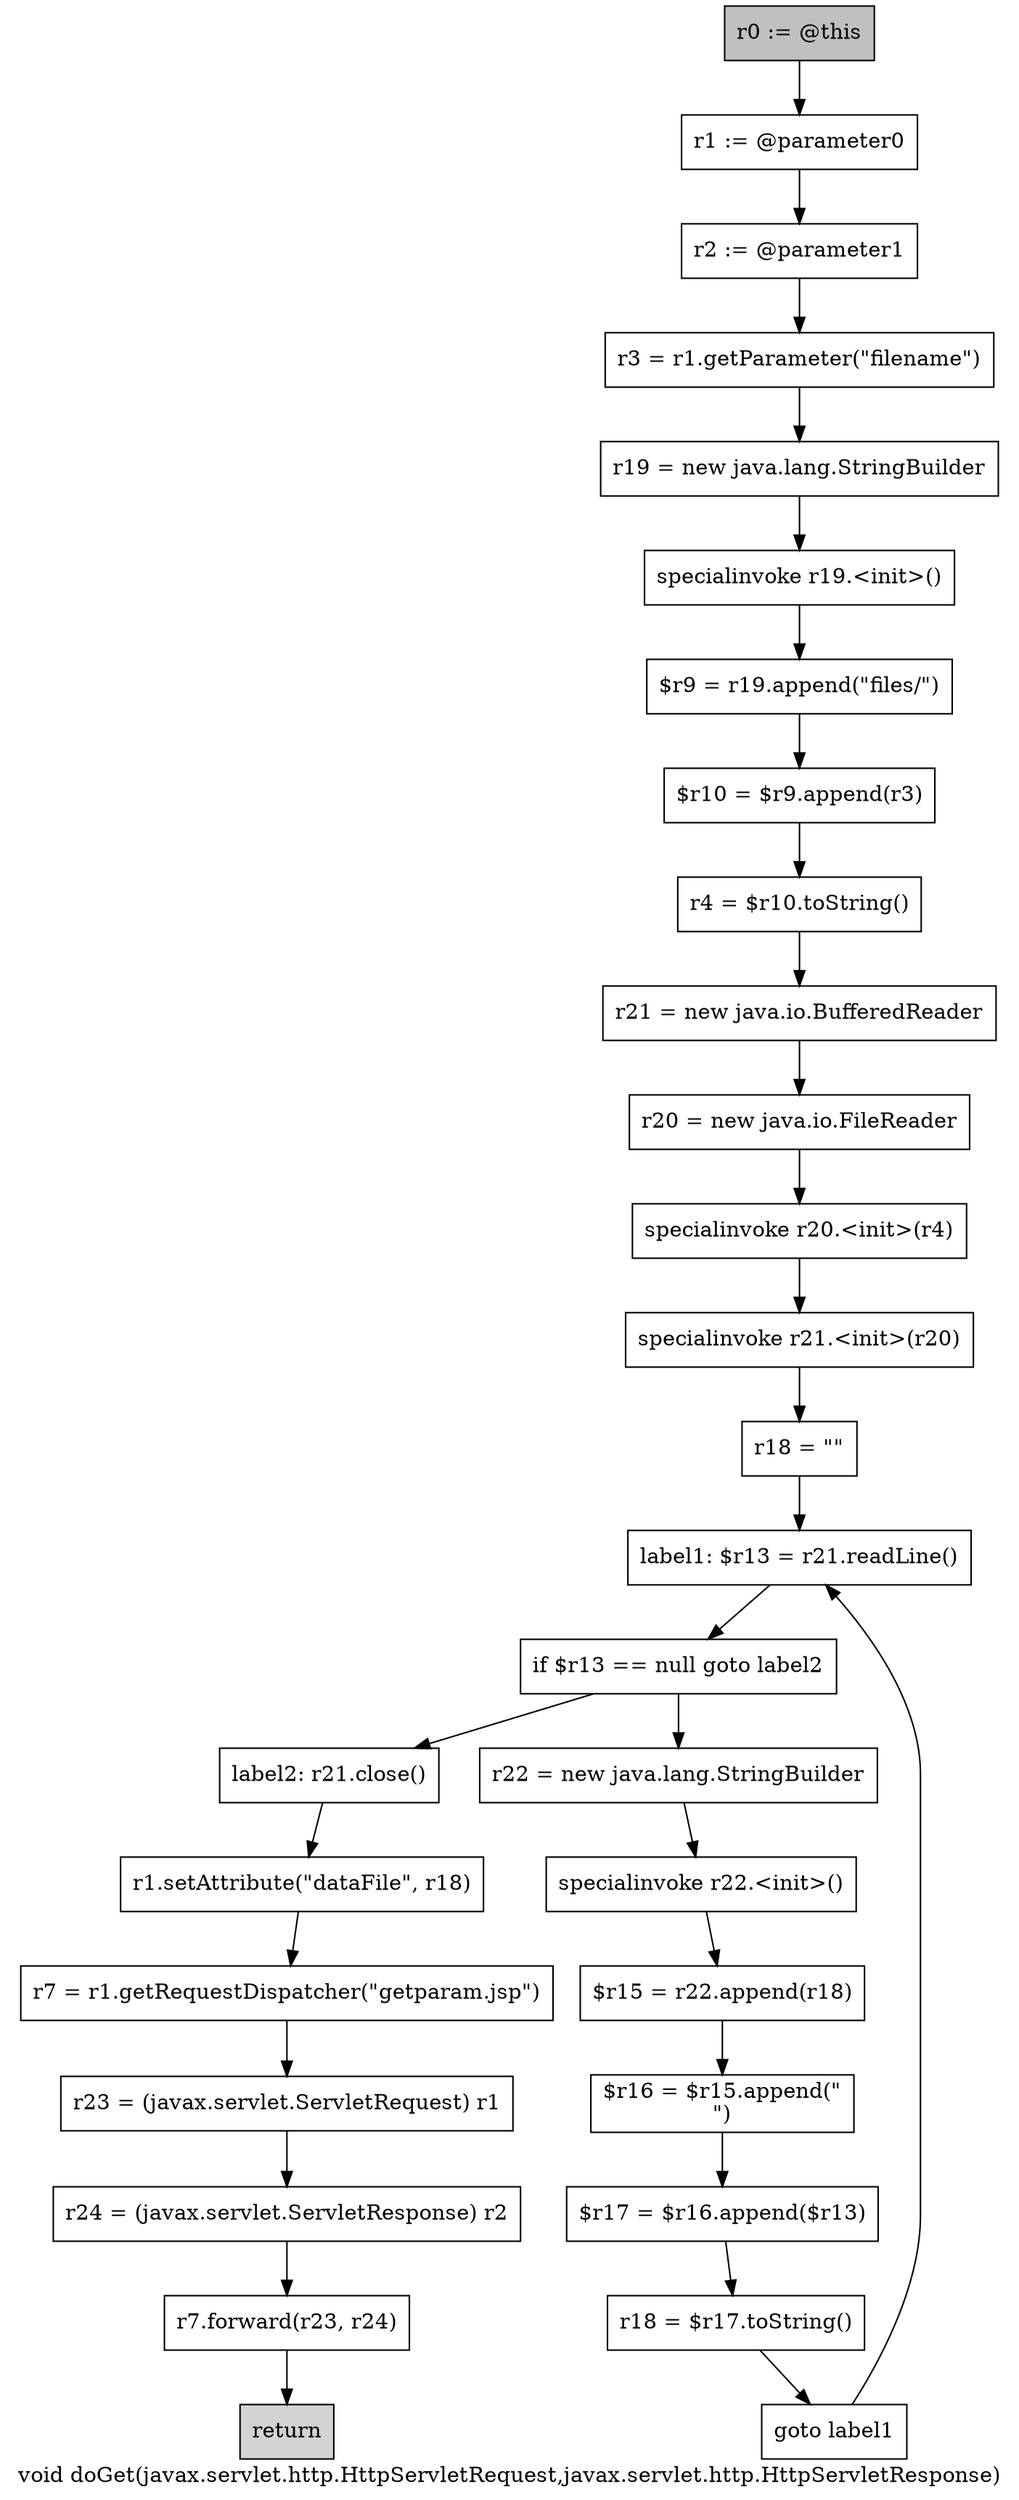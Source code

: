 digraph "void doGet(javax.servlet.http.HttpServletRequest,javax.servlet.http.HttpServletResponse)" {
    label="void doGet(javax.servlet.http.HttpServletRequest,javax.servlet.http.HttpServletResponse)";
    node [shape=box];
    "0" [style=filled,fillcolor=gray,label="r0 := @this",];
    "1" [label="r1 := @parameter0",];
    "0"->"1";
    "2" [label="r2 := @parameter1",];
    "1"->"2";
    "3" [label="r3 = r1.getParameter(\"filename\")",];
    "2"->"3";
    "4" [label="r19 = new java.lang.StringBuilder",];
    "3"->"4";
    "5" [label="specialinvoke r19.<init>()",];
    "4"->"5";
    "6" [label="$r9 = r19.append(\"files/\")",];
    "5"->"6";
    "7" [label="$r10 = $r9.append(r3)",];
    "6"->"7";
    "8" [label="r4 = $r10.toString()",];
    "7"->"8";
    "9" [label="r21 = new java.io.BufferedReader",];
    "8"->"9";
    "10" [label="r20 = new java.io.FileReader",];
    "9"->"10";
    "11" [label="specialinvoke r20.<init>(r4)",];
    "10"->"11";
    "12" [label="specialinvoke r21.<init>(r20)",];
    "11"->"12";
    "13" [label="r18 = \"\"",];
    "12"->"13";
    "14" [label="label1: $r13 = r21.readLine()",];
    "13"->"14";
    "15" [label="if $r13 == null goto label2",];
    "14"->"15";
    "16" [label="r22 = new java.lang.StringBuilder",];
    "15"->"16";
    "23" [label="label2: r21.close()",];
    "15"->"23";
    "17" [label="specialinvoke r22.<init>()",];
    "16"->"17";
    "18" [label="$r15 = r22.append(r18)",];
    "17"->"18";
    "19" [label="$r16 = $r15.append(\"\n\")",];
    "18"->"19";
    "20" [label="$r17 = $r16.append($r13)",];
    "19"->"20";
    "21" [label="r18 = $r17.toString()",];
    "20"->"21";
    "22" [label="goto label1",];
    "21"->"22";
    "22"->"14";
    "24" [label="r1.setAttribute(\"dataFile\", r18)",];
    "23"->"24";
    "25" [label="r7 = r1.getRequestDispatcher(\"getparam.jsp\")",];
    "24"->"25";
    "26" [label="r23 = (javax.servlet.ServletRequest) r1",];
    "25"->"26";
    "27" [label="r24 = (javax.servlet.ServletResponse) r2",];
    "26"->"27";
    "28" [label="r7.forward(r23, r24)",];
    "27"->"28";
    "29" [style=filled,fillcolor=lightgray,label="return",];
    "28"->"29";
}
